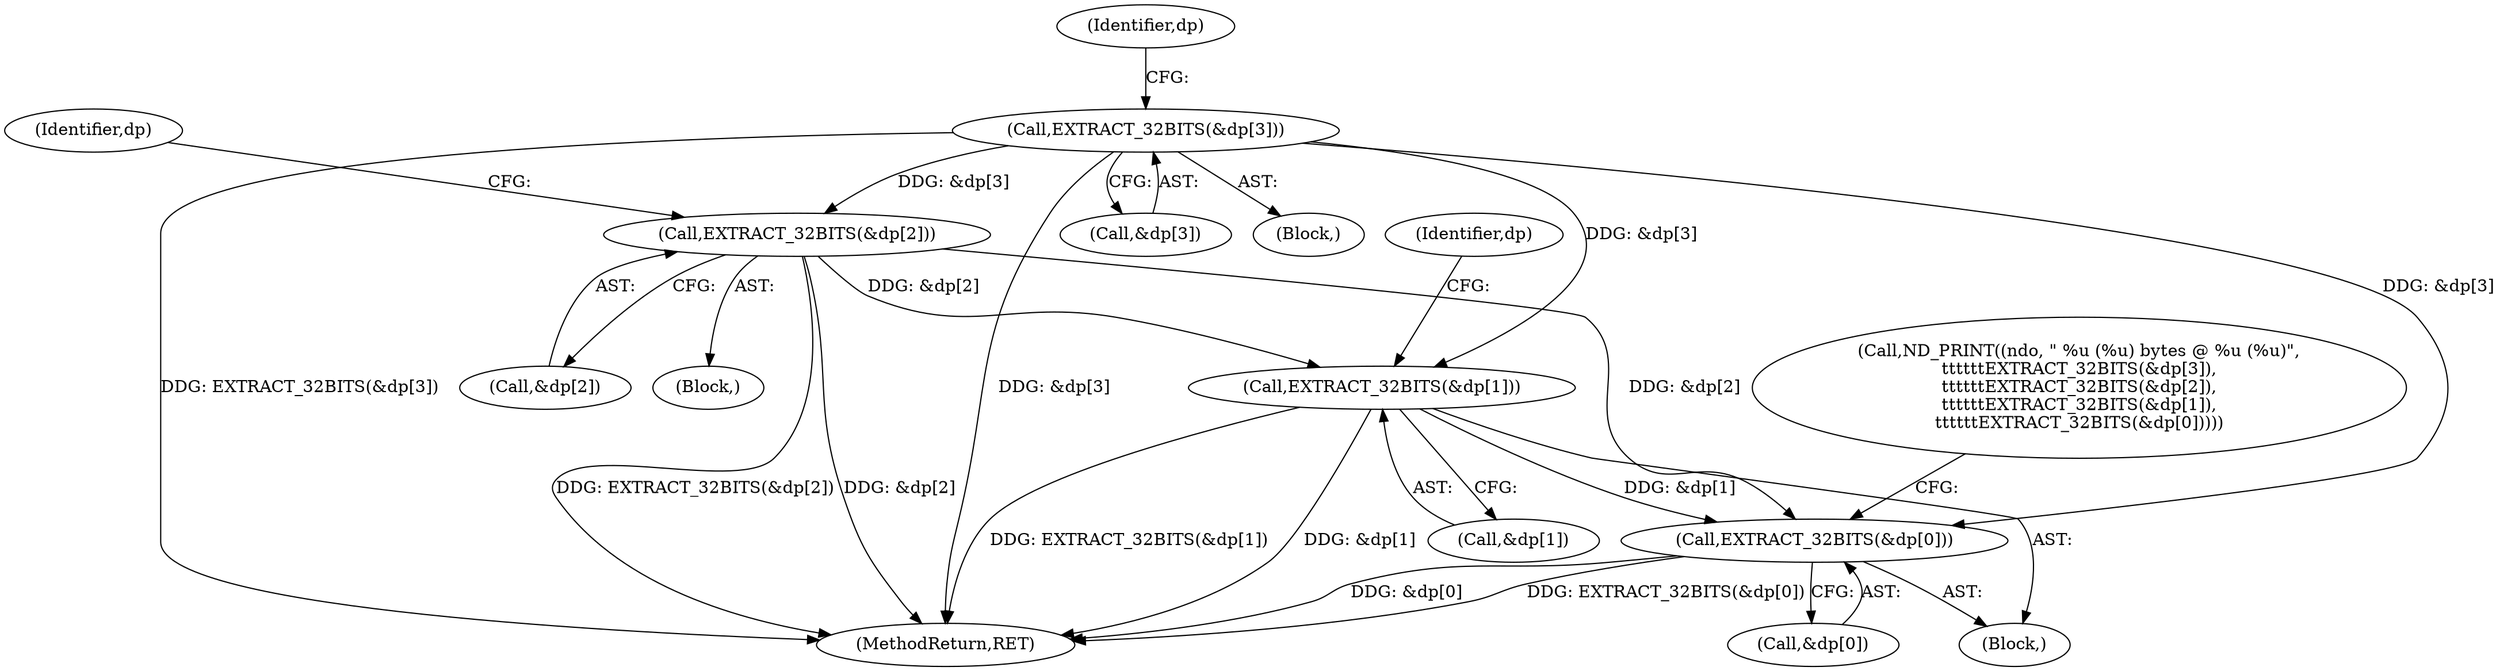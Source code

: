 digraph "0_tcpdump_19d25dd8781620cd41bf178a5e2e27fc1cf242d0_0@array" {
"1000479" [label="(Call,EXTRACT_32BITS(&dp[3]))"];
"1000485" [label="(Call,EXTRACT_32BITS(&dp[2]))"];
"1000491" [label="(Call,EXTRACT_32BITS(&dp[1]))"];
"1000496" [label="(Call,EXTRACT_32BITS(&dp[0]))"];
"1000485" [label="(Call,EXTRACT_32BITS(&dp[2]))"];
"1000486" [label="(Call,&dp[2])"];
"1000886" [label="(MethodReturn,RET)"];
"1000499" [label="(Identifier,dp)"];
"1000497" [label="(Call,&dp[0])"];
"1000488" [label="(Identifier,dp)"];
"1000473" [label="(Call,ND_PRINT((ndo, \" %u (%u) bytes @ %u (%u)\",\n\t\t\t\t\t\tEXTRACT_32BITS(&dp[3]),\n\t\t\t\t\t\tEXTRACT_32BITS(&dp[2]),\n\t\t\t\t\t\tEXTRACT_32BITS(&dp[1]),\n\t\t\t\t\t\tEXTRACT_32BITS(&dp[0]))))"];
"1000480" [label="(Call,&dp[3])"];
"1000496" [label="(Call,EXTRACT_32BITS(&dp[0]))"];
"1000478" [label="(Block,)"];
"1000484" [label="(Block,)"];
"1000479" [label="(Call,EXTRACT_32BITS(&dp[3]))"];
"1000492" [label="(Call,&dp[1])"];
"1000494" [label="(Identifier,dp)"];
"1000490" [label="(Block,)"];
"1000491" [label="(Call,EXTRACT_32BITS(&dp[1]))"];
"1000479" -> "1000478"  [label="AST: "];
"1000479" -> "1000480"  [label="CFG: "];
"1000480" -> "1000479"  [label="AST: "];
"1000488" -> "1000479"  [label="CFG: "];
"1000479" -> "1000886"  [label="DDG: EXTRACT_32BITS(&dp[3])"];
"1000479" -> "1000886"  [label="DDG: &dp[3]"];
"1000479" -> "1000485"  [label="DDG: &dp[3]"];
"1000479" -> "1000491"  [label="DDG: &dp[3]"];
"1000479" -> "1000496"  [label="DDG: &dp[3]"];
"1000485" -> "1000484"  [label="AST: "];
"1000485" -> "1000486"  [label="CFG: "];
"1000486" -> "1000485"  [label="AST: "];
"1000494" -> "1000485"  [label="CFG: "];
"1000485" -> "1000886"  [label="DDG: &dp[2]"];
"1000485" -> "1000886"  [label="DDG: EXTRACT_32BITS(&dp[2])"];
"1000485" -> "1000491"  [label="DDG: &dp[2]"];
"1000485" -> "1000496"  [label="DDG: &dp[2]"];
"1000491" -> "1000490"  [label="AST: "];
"1000491" -> "1000492"  [label="CFG: "];
"1000492" -> "1000491"  [label="AST: "];
"1000499" -> "1000491"  [label="CFG: "];
"1000491" -> "1000886"  [label="DDG: EXTRACT_32BITS(&dp[1])"];
"1000491" -> "1000886"  [label="DDG: &dp[1]"];
"1000491" -> "1000496"  [label="DDG: &dp[1]"];
"1000496" -> "1000490"  [label="AST: "];
"1000496" -> "1000497"  [label="CFG: "];
"1000497" -> "1000496"  [label="AST: "];
"1000473" -> "1000496"  [label="CFG: "];
"1000496" -> "1000886"  [label="DDG: EXTRACT_32BITS(&dp[0])"];
"1000496" -> "1000886"  [label="DDG: &dp[0]"];
}
